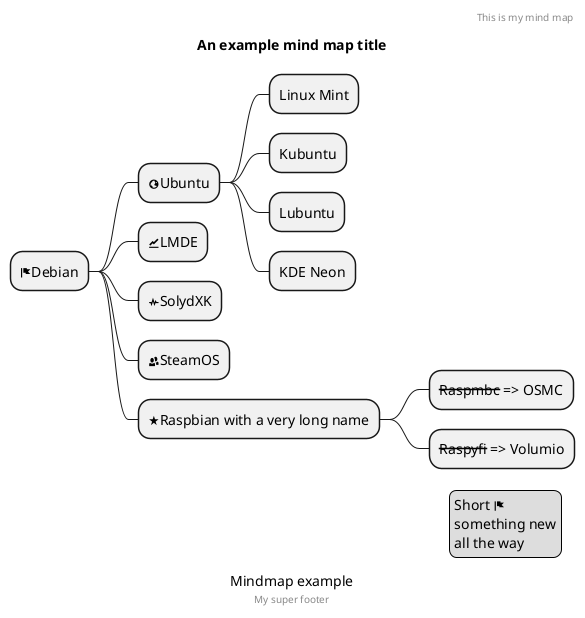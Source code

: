 @startmindmap
'https://plantuml.com/mindmap-diagram

caption Mindmap example
title An example mind map title

* <&flag>Debian
** <&globe>Ubuntu
*** Linux Mint
*** Kubuntu
*** Lubuntu
*** KDE Neon
** <&graph>LMDE
** <&pulse>SolydXK
** <&people>SteamOS
** <&star>Raspbian with a very long name
*** <s>Raspmbc</s> => OSMC
*** <s>Raspyfi</s> => Volumio

header
This is my mind map
endheader

center footer My super footer

legend right
  Short <&flag>
  something new
  all the way
endlegend
@endmindmap
